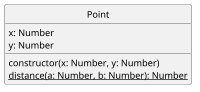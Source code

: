 @startuml
scale max 200 width
skinparam classAttributeIconSize 0
skinparam monochrome true
hide circle

class Point {
  x: Number
  y: Number
  constructor(x: Number, y: Number)
  {static} distance(a: Number, b: Number): Number
}
@enduml
